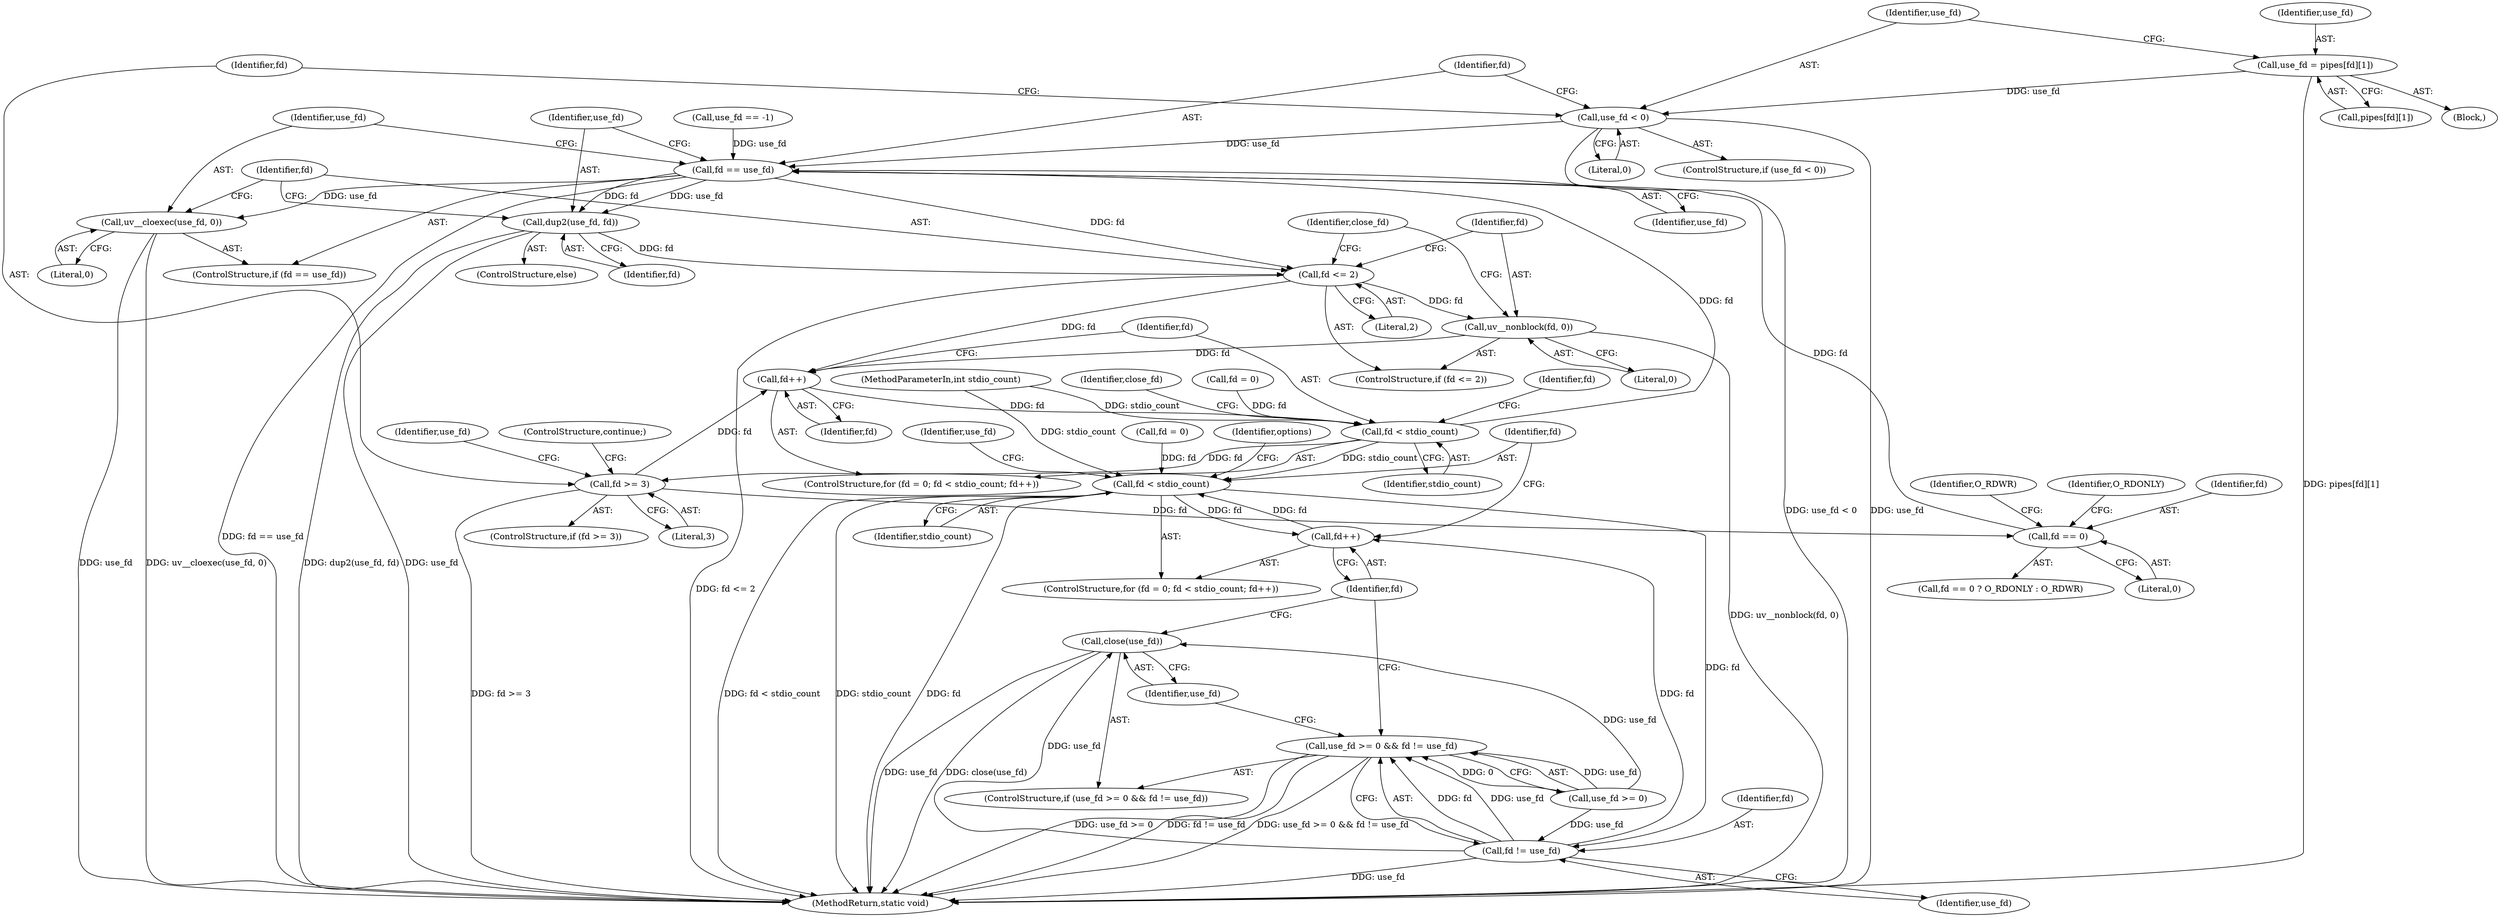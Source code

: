 digraph "0_libuv_66ab38918c911bcff025562cf06237d7fedaba0c@pointer" {
"1000135" [label="(Call,use_fd = pipes[fd][1])"];
"1000143" [label="(Call,use_fd < 0)"];
"1000182" [label="(Call,fd == use_fd)"];
"1000185" [label="(Call,uv__cloexec(use_fd, 0))"];
"1000189" [label="(Call,dup2(use_fd, fd))"];
"1000193" [label="(Call,fd <= 2)"];
"1000125" [label="(Call,fd++)"];
"1000122" [label="(Call,fd < stdio_count)"];
"1000148" [label="(Call,fd >= 3)"];
"1000159" [label="(Call,fd == 0)"];
"1000210" [label="(Call,fd < stdio_count)"];
"1000213" [label="(Call,fd++)"];
"1000228" [label="(Call,fd != use_fd)"];
"1000224" [label="(Call,use_fd >= 0 && fd != use_fd)"];
"1000231" [label="(Call,close(use_fd))"];
"1000196" [label="(Call,uv__nonblock(fd, 0))"];
"1000145" [label="(Literal,0)"];
"1000181" [label="(ControlStructure,if (fd == use_fd))"];
"1000129" [label="(Identifier,close_fd)"];
"1000123" [label="(Identifier,fd)"];
"1000118" [label="(ControlStructure,for (fd = 0; fd < stdio_count; fd++))"];
"1000162" [label="(Identifier,O_RDONLY)"];
"1000214" [label="(Identifier,fd)"];
"1000230" [label="(Identifier,use_fd)"];
"1000155" [label="(Identifier,use_fd)"];
"1000127" [label="(Block,)"];
"1000182" [label="(Call,fd == use_fd)"];
"1000198" [label="(Literal,0)"];
"1000151" [label="(ControlStructure,continue;)"];
"1000160" [label="(Identifier,fd)"];
"1000185" [label="(Call,uv__cloexec(use_fd, 0))"];
"1000333" [label="(MethodReturn,static void)"];
"1000148" [label="(Call,fd >= 3)"];
"1000186" [label="(Identifier,use_fd)"];
"1000163" [label="(Identifier,O_RDWR)"];
"1000143" [label="(Call,use_fd < 0)"];
"1000217" [label="(Identifier,use_fd)"];
"1000168" [label="(Call,use_fd == -1)"];
"1000149" [label="(Identifier,fd)"];
"1000206" [label="(ControlStructure,for (fd = 0; fd < stdio_count; fd++))"];
"1000224" [label="(Call,use_fd >= 0 && fd != use_fd)"];
"1000197" [label="(Identifier,fd)"];
"1000119" [label="(Call,fd = 0)"];
"1000104" [label="(MethodParameterIn,int stdio_count)"];
"1000190" [label="(Identifier,use_fd)"];
"1000194" [label="(Identifier,fd)"];
"1000195" [label="(Literal,2)"];
"1000188" [label="(ControlStructure,else)"];
"1000136" [label="(Identifier,use_fd)"];
"1000135" [label="(Call,use_fd = pipes[fd][1])"];
"1000124" [label="(Identifier,stdio_count)"];
"1000228" [label="(Call,fd != use_fd)"];
"1000193" [label="(Call,fd <= 2)"];
"1000126" [label="(Identifier,fd)"];
"1000150" [label="(Literal,3)"];
"1000137" [label="(Call,pipes[fd][1])"];
"1000189" [label="(Call,dup2(use_fd, fd))"];
"1000184" [label="(Identifier,use_fd)"];
"1000122" [label="(Call,fd < stdio_count)"];
"1000223" [label="(ControlStructure,if (use_fd >= 0 && fd != use_fd))"];
"1000161" [label="(Literal,0)"];
"1000229" [label="(Identifier,fd)"];
"1000125" [label="(Call,fd++)"];
"1000207" [label="(Call,fd = 0)"];
"1000196" [label="(Call,uv__nonblock(fd, 0))"];
"1000159" [label="(Call,fd == 0)"];
"1000201" [label="(Identifier,close_fd)"];
"1000212" [label="(Identifier,stdio_count)"];
"1000211" [label="(Identifier,fd)"];
"1000231" [label="(Call,close(use_fd))"];
"1000191" [label="(Identifier,fd)"];
"1000142" [label="(ControlStructure,if (use_fd < 0))"];
"1000183" [label="(Identifier,fd)"];
"1000213" [label="(Call,fd++)"];
"1000225" [label="(Call,use_fd >= 0)"];
"1000192" [label="(ControlStructure,if (fd <= 2))"];
"1000232" [label="(Identifier,use_fd)"];
"1000237" [label="(Identifier,options)"];
"1000144" [label="(Identifier,use_fd)"];
"1000208" [label="(Identifier,fd)"];
"1000210" [label="(Call,fd < stdio_count)"];
"1000187" [label="(Literal,0)"];
"1000147" [label="(ControlStructure,if (fd >= 3))"];
"1000158" [label="(Call,fd == 0 ? O_RDONLY : O_RDWR)"];
"1000135" -> "1000127"  [label="AST: "];
"1000135" -> "1000137"  [label="CFG: "];
"1000136" -> "1000135"  [label="AST: "];
"1000137" -> "1000135"  [label="AST: "];
"1000144" -> "1000135"  [label="CFG: "];
"1000135" -> "1000333"  [label="DDG: pipes[fd][1]"];
"1000135" -> "1000143"  [label="DDG: use_fd"];
"1000143" -> "1000142"  [label="AST: "];
"1000143" -> "1000145"  [label="CFG: "];
"1000144" -> "1000143"  [label="AST: "];
"1000145" -> "1000143"  [label="AST: "];
"1000149" -> "1000143"  [label="CFG: "];
"1000183" -> "1000143"  [label="CFG: "];
"1000143" -> "1000333"  [label="DDG: use_fd"];
"1000143" -> "1000333"  [label="DDG: use_fd < 0"];
"1000143" -> "1000182"  [label="DDG: use_fd"];
"1000182" -> "1000181"  [label="AST: "];
"1000182" -> "1000184"  [label="CFG: "];
"1000183" -> "1000182"  [label="AST: "];
"1000184" -> "1000182"  [label="AST: "];
"1000186" -> "1000182"  [label="CFG: "];
"1000190" -> "1000182"  [label="CFG: "];
"1000182" -> "1000333"  [label="DDG: fd == use_fd"];
"1000159" -> "1000182"  [label="DDG: fd"];
"1000122" -> "1000182"  [label="DDG: fd"];
"1000168" -> "1000182"  [label="DDG: use_fd"];
"1000182" -> "1000185"  [label="DDG: use_fd"];
"1000182" -> "1000189"  [label="DDG: use_fd"];
"1000182" -> "1000189"  [label="DDG: fd"];
"1000182" -> "1000193"  [label="DDG: fd"];
"1000185" -> "1000181"  [label="AST: "];
"1000185" -> "1000187"  [label="CFG: "];
"1000186" -> "1000185"  [label="AST: "];
"1000187" -> "1000185"  [label="AST: "];
"1000194" -> "1000185"  [label="CFG: "];
"1000185" -> "1000333"  [label="DDG: uv__cloexec(use_fd, 0)"];
"1000185" -> "1000333"  [label="DDG: use_fd"];
"1000189" -> "1000188"  [label="AST: "];
"1000189" -> "1000191"  [label="CFG: "];
"1000190" -> "1000189"  [label="AST: "];
"1000191" -> "1000189"  [label="AST: "];
"1000194" -> "1000189"  [label="CFG: "];
"1000189" -> "1000333"  [label="DDG: use_fd"];
"1000189" -> "1000333"  [label="DDG: dup2(use_fd, fd)"];
"1000189" -> "1000193"  [label="DDG: fd"];
"1000193" -> "1000192"  [label="AST: "];
"1000193" -> "1000195"  [label="CFG: "];
"1000194" -> "1000193"  [label="AST: "];
"1000195" -> "1000193"  [label="AST: "];
"1000197" -> "1000193"  [label="CFG: "];
"1000201" -> "1000193"  [label="CFG: "];
"1000193" -> "1000333"  [label="DDG: fd <= 2"];
"1000193" -> "1000125"  [label="DDG: fd"];
"1000193" -> "1000196"  [label="DDG: fd"];
"1000125" -> "1000118"  [label="AST: "];
"1000125" -> "1000126"  [label="CFG: "];
"1000126" -> "1000125"  [label="AST: "];
"1000123" -> "1000125"  [label="CFG: "];
"1000125" -> "1000122"  [label="DDG: fd"];
"1000148" -> "1000125"  [label="DDG: fd"];
"1000196" -> "1000125"  [label="DDG: fd"];
"1000122" -> "1000118"  [label="AST: "];
"1000122" -> "1000124"  [label="CFG: "];
"1000123" -> "1000122"  [label="AST: "];
"1000124" -> "1000122"  [label="AST: "];
"1000129" -> "1000122"  [label="CFG: "];
"1000208" -> "1000122"  [label="CFG: "];
"1000119" -> "1000122"  [label="DDG: fd"];
"1000104" -> "1000122"  [label="DDG: stdio_count"];
"1000122" -> "1000148"  [label="DDG: fd"];
"1000122" -> "1000210"  [label="DDG: stdio_count"];
"1000148" -> "1000147"  [label="AST: "];
"1000148" -> "1000150"  [label="CFG: "];
"1000149" -> "1000148"  [label="AST: "];
"1000150" -> "1000148"  [label="AST: "];
"1000151" -> "1000148"  [label="CFG: "];
"1000155" -> "1000148"  [label="CFG: "];
"1000148" -> "1000333"  [label="DDG: fd >= 3"];
"1000148" -> "1000159"  [label="DDG: fd"];
"1000159" -> "1000158"  [label="AST: "];
"1000159" -> "1000161"  [label="CFG: "];
"1000160" -> "1000159"  [label="AST: "];
"1000161" -> "1000159"  [label="AST: "];
"1000162" -> "1000159"  [label="CFG: "];
"1000163" -> "1000159"  [label="CFG: "];
"1000210" -> "1000206"  [label="AST: "];
"1000210" -> "1000212"  [label="CFG: "];
"1000211" -> "1000210"  [label="AST: "];
"1000212" -> "1000210"  [label="AST: "];
"1000217" -> "1000210"  [label="CFG: "];
"1000237" -> "1000210"  [label="CFG: "];
"1000210" -> "1000333"  [label="DDG: fd < stdio_count"];
"1000210" -> "1000333"  [label="DDG: stdio_count"];
"1000210" -> "1000333"  [label="DDG: fd"];
"1000213" -> "1000210"  [label="DDG: fd"];
"1000207" -> "1000210"  [label="DDG: fd"];
"1000104" -> "1000210"  [label="DDG: stdio_count"];
"1000210" -> "1000213"  [label="DDG: fd"];
"1000210" -> "1000228"  [label="DDG: fd"];
"1000213" -> "1000206"  [label="AST: "];
"1000213" -> "1000214"  [label="CFG: "];
"1000214" -> "1000213"  [label="AST: "];
"1000211" -> "1000213"  [label="CFG: "];
"1000228" -> "1000213"  [label="DDG: fd"];
"1000228" -> "1000224"  [label="AST: "];
"1000228" -> "1000230"  [label="CFG: "];
"1000229" -> "1000228"  [label="AST: "];
"1000230" -> "1000228"  [label="AST: "];
"1000224" -> "1000228"  [label="CFG: "];
"1000228" -> "1000333"  [label="DDG: use_fd"];
"1000228" -> "1000224"  [label="DDG: fd"];
"1000228" -> "1000224"  [label="DDG: use_fd"];
"1000225" -> "1000228"  [label="DDG: use_fd"];
"1000228" -> "1000231"  [label="DDG: use_fd"];
"1000224" -> "1000223"  [label="AST: "];
"1000224" -> "1000225"  [label="CFG: "];
"1000225" -> "1000224"  [label="AST: "];
"1000232" -> "1000224"  [label="CFG: "];
"1000214" -> "1000224"  [label="CFG: "];
"1000224" -> "1000333"  [label="DDG: use_fd >= 0"];
"1000224" -> "1000333"  [label="DDG: fd != use_fd"];
"1000224" -> "1000333"  [label="DDG: use_fd >= 0 && fd != use_fd"];
"1000225" -> "1000224"  [label="DDG: use_fd"];
"1000225" -> "1000224"  [label="DDG: 0"];
"1000231" -> "1000223"  [label="AST: "];
"1000231" -> "1000232"  [label="CFG: "];
"1000232" -> "1000231"  [label="AST: "];
"1000214" -> "1000231"  [label="CFG: "];
"1000231" -> "1000333"  [label="DDG: close(use_fd)"];
"1000231" -> "1000333"  [label="DDG: use_fd"];
"1000225" -> "1000231"  [label="DDG: use_fd"];
"1000196" -> "1000192"  [label="AST: "];
"1000196" -> "1000198"  [label="CFG: "];
"1000197" -> "1000196"  [label="AST: "];
"1000198" -> "1000196"  [label="AST: "];
"1000201" -> "1000196"  [label="CFG: "];
"1000196" -> "1000333"  [label="DDG: uv__nonblock(fd, 0)"];
}
